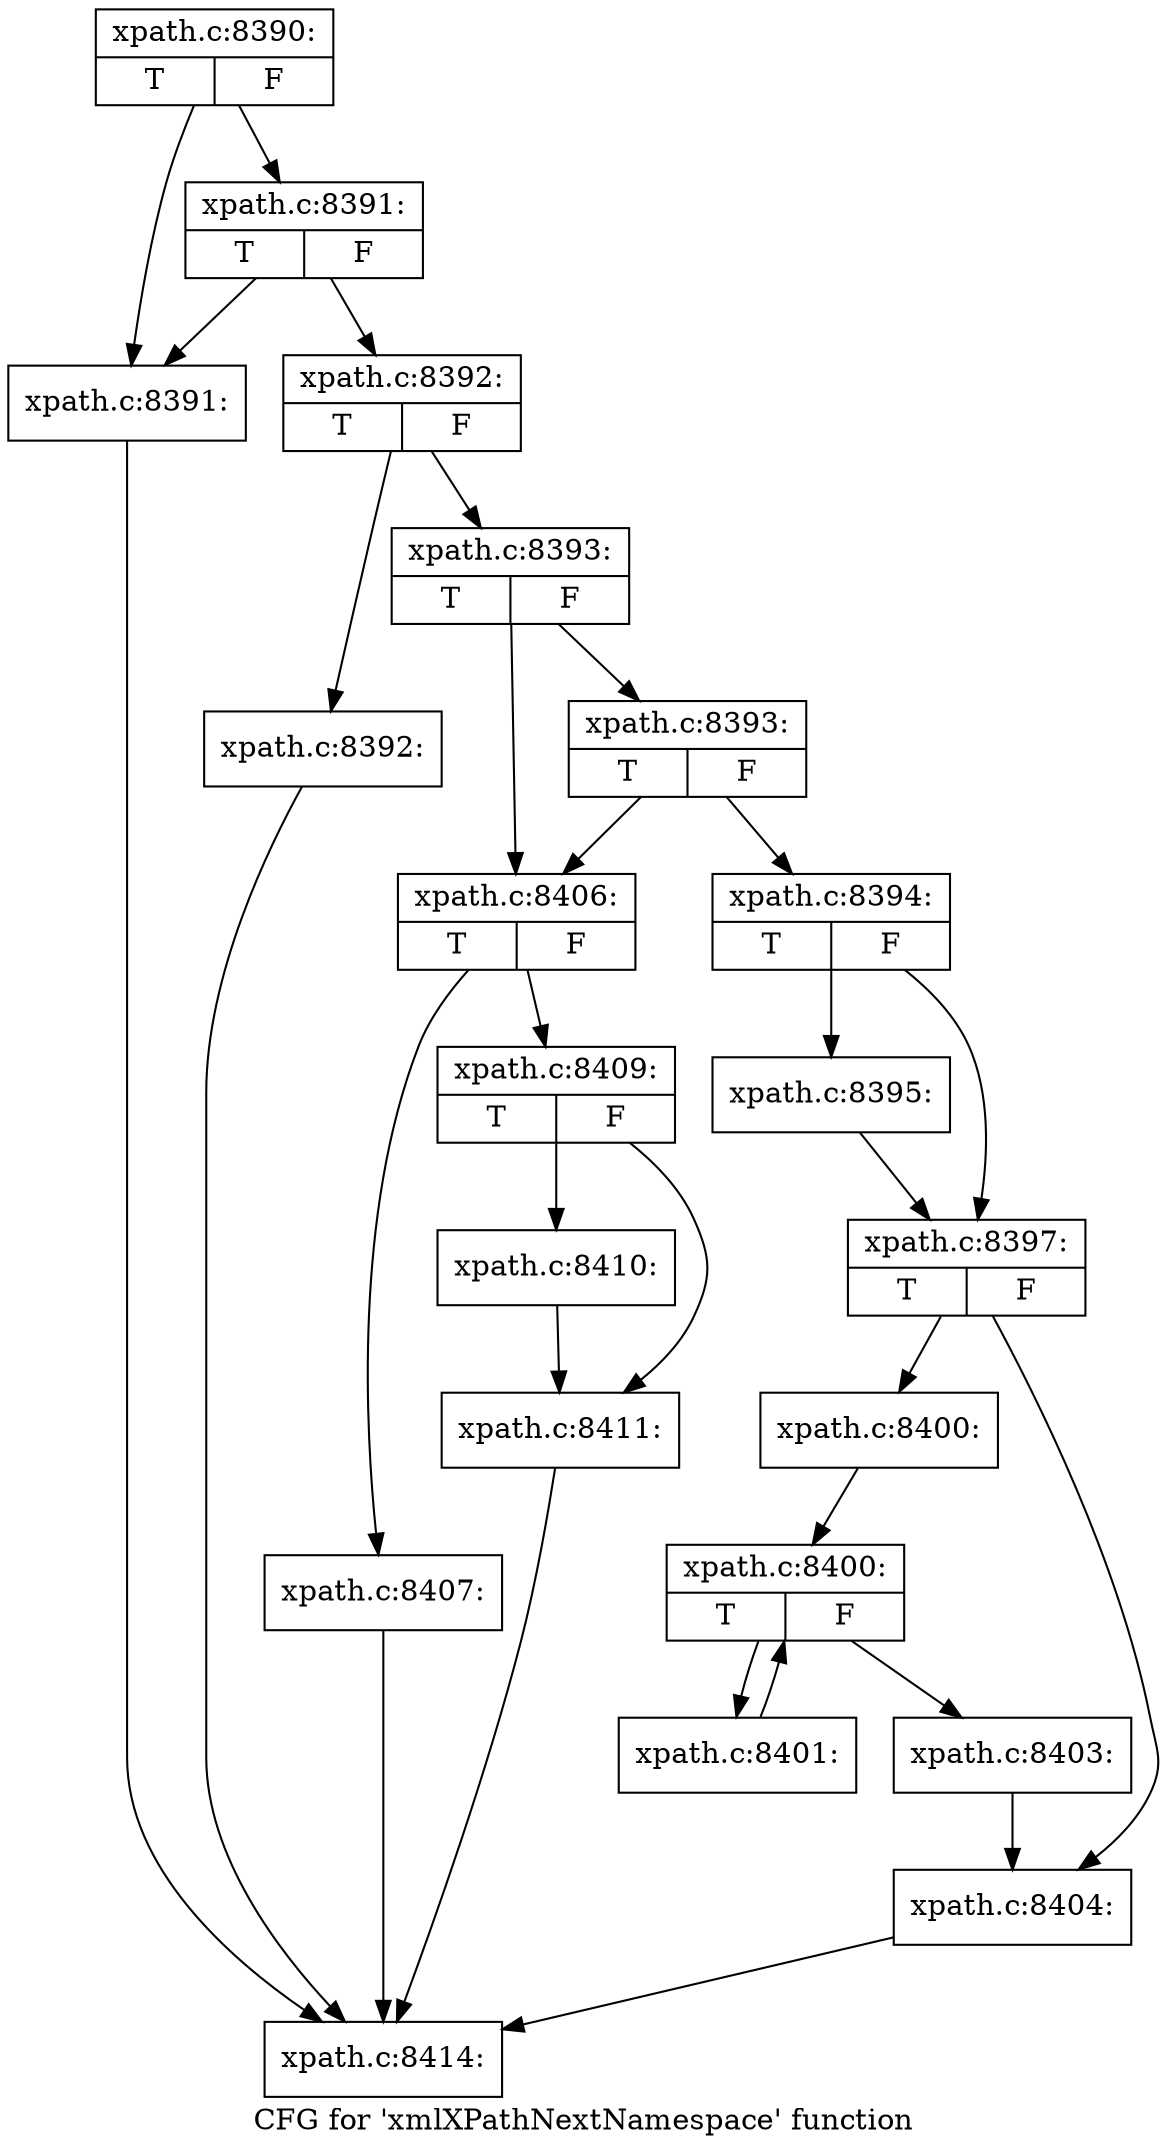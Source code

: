 digraph "CFG for 'xmlXPathNextNamespace' function" {
	label="CFG for 'xmlXPathNextNamespace' function";

	Node0x46d2490 [shape=record,label="{xpath.c:8390:|{<s0>T|<s1>F}}"];
	Node0x46d2490 -> Node0x46d23b0;
	Node0x46d2490 -> Node0x46d26f0;
	Node0x46d26f0 [shape=record,label="{xpath.c:8391:|{<s0>T|<s1>F}}"];
	Node0x46d26f0 -> Node0x46d23b0;
	Node0x46d26f0 -> Node0x46d2400;
	Node0x46d23b0 [shape=record,label="{xpath.c:8391:}"];
	Node0x46d23b0 -> Node0x46cc210;
	Node0x46d2400 [shape=record,label="{xpath.c:8392:|{<s0>T|<s1>F}}"];
	Node0x46d2400 -> Node0x46d7960;
	Node0x46d2400 -> Node0x46d79b0;
	Node0x46d7960 [shape=record,label="{xpath.c:8392:}"];
	Node0x46d7960 -> Node0x46cc210;
	Node0x46d79b0 [shape=record,label="{xpath.c:8393:|{<s0>T|<s1>F}}"];
	Node0x46d79b0 -> Node0x46d8240;
	Node0x46d79b0 -> Node0x46d81f0;
	Node0x46d8240 [shape=record,label="{xpath.c:8393:|{<s0>T|<s1>F}}"];
	Node0x46d8240 -> Node0x46d81a0;
	Node0x46d8240 -> Node0x46d81f0;
	Node0x46d81a0 [shape=record,label="{xpath.c:8394:|{<s0>T|<s1>F}}"];
	Node0x46d81a0 -> Node0x46d8c30;
	Node0x46d81a0 -> Node0x46d8c80;
	Node0x46d8c30 [shape=record,label="{xpath.c:8395:}"];
	Node0x46d8c30 -> Node0x46d8c80;
	Node0x46d8c80 [shape=record,label="{xpath.c:8397:|{<s0>T|<s1>F}}"];
	Node0x46d8c80 -> Node0x46d9f00;
	Node0x46d8c80 -> Node0x46da230;
	Node0x46d9f00 [shape=record,label="{xpath.c:8400:}"];
	Node0x46d9f00 -> Node0x46db070;
	Node0x46db070 [shape=record,label="{xpath.c:8400:|{<s0>T|<s1>F}}"];
	Node0x46db070 -> Node0x46dba60;
	Node0x46db070 -> Node0x46db1f0;
	Node0x46dba60 [shape=record,label="{xpath.c:8401:}"];
	Node0x46dba60 -> Node0x46db070;
	Node0x46db1f0 [shape=record,label="{xpath.c:8403:}"];
	Node0x46db1f0 -> Node0x46da230;
	Node0x46da230 [shape=record,label="{xpath.c:8404:}"];
	Node0x46da230 -> Node0x46cc210;
	Node0x46d81f0 [shape=record,label="{xpath.c:8406:|{<s0>T|<s1>F}}"];
	Node0x46d81f0 -> Node0x46cc000;
	Node0x46d81f0 -> Node0x46dc020;
	Node0x46cc000 [shape=record,label="{xpath.c:8407:}"];
	Node0x46cc000 -> Node0x46cc210;
	Node0x46dc020 [shape=record,label="{xpath.c:8409:|{<s0>T|<s1>F}}"];
	Node0x46dc020 -> Node0x46dd0f0;
	Node0x46dc020 -> Node0x46dd140;
	Node0x46dd0f0 [shape=record,label="{xpath.c:8410:}"];
	Node0x46dd0f0 -> Node0x46dd140;
	Node0x46dd140 [shape=record,label="{xpath.c:8411:}"];
	Node0x46dd140 -> Node0x46cc210;
	Node0x46cc210 [shape=record,label="{xpath.c:8414:}"];
}
